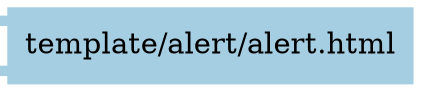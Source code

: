 digraph dependencies {
  node[shape="component",style="filled",colorscheme=paired12]


    node[shape="component"]
    "template/alert/alert.html"[label="template/alert/alert.html", color=1]

    


    node[shape="ellipse"]
    


    

    

    

    node[shape="cds"]
    

    









    node[shape="ellipse",style="filled", color=9]
    

    


    

    

    

    


}

